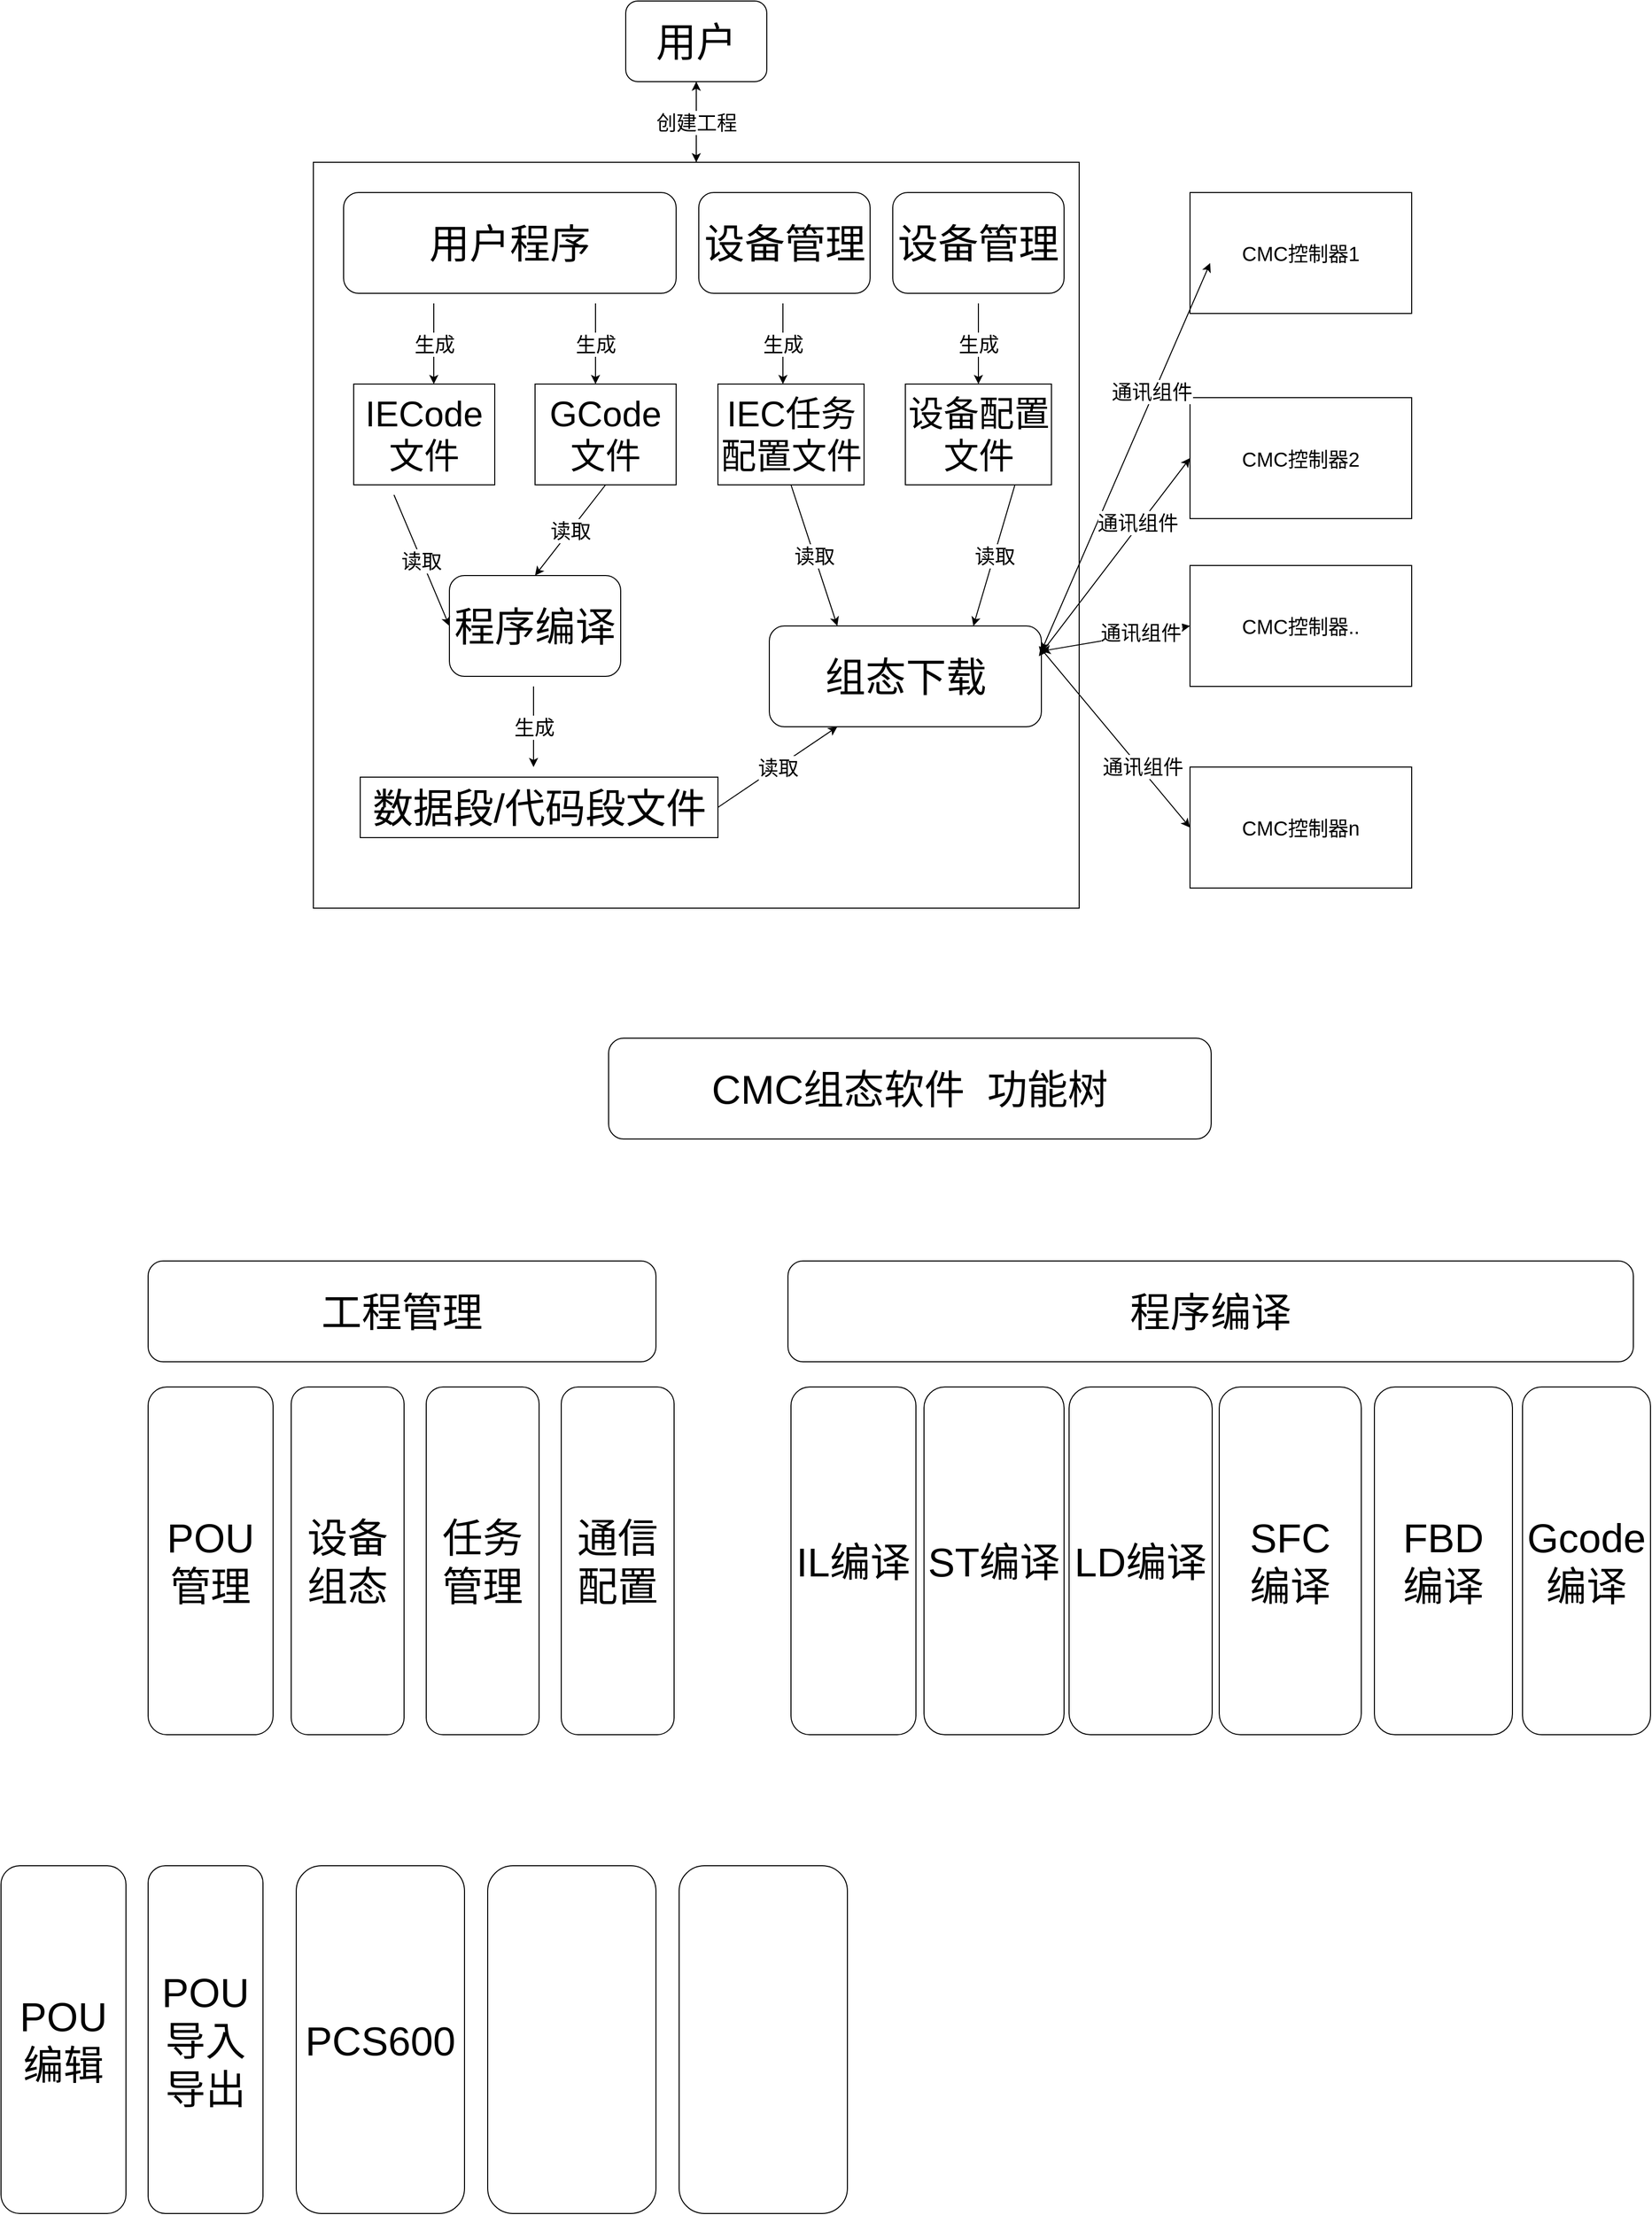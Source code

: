 <mxfile version="12.2.3" type="github" pages="1">
  <diagram id="8eFCHStxxwOZdWIUavua" name="Page-1">
    <mxGraphModel dx="1890" dy="2086" grid="1" gridSize="10" guides="1" tooltips="1" connect="1" arrows="1" fold="1" page="1" pageScale="1" pageWidth="827" pageHeight="1169" math="0" shadow="0">
      <root>
        <mxCell id="0"/>
        <mxCell id="1" parent="0"/>
        <mxCell id="lSWwNBWewVUf58__QeLn-1" value="&lt;font style=&quot;font-size: 40px&quot;&gt;用户&lt;/font&gt;" style="rounded=1;whiteSpace=wrap;html=1;" vertex="1" parent="1">
          <mxGeometry x="570" y="-1120" width="140" height="80" as="geometry"/>
        </mxCell>
        <mxCell id="lSWwNBWewVUf58__QeLn-21" value="" style="edgeStyle=orthogonalEdgeStyle;rounded=0;orthogonalLoop=1;jettySize=auto;html=1;" edge="1" parent="1" source="lSWwNBWewVUf58__QeLn-2">
          <mxGeometry relative="1" as="geometry">
            <mxPoint x="640" y="-1040" as="targetPoint"/>
          </mxGeometry>
        </mxCell>
        <mxCell id="lSWwNBWewVUf58__QeLn-2" value="" style="rounded=0;whiteSpace=wrap;html=1;" vertex="1" parent="1">
          <mxGeometry x="260" y="-960" width="760" height="740" as="geometry"/>
        </mxCell>
        <mxCell id="lSWwNBWewVUf58__QeLn-3" value="&lt;font style=&quot;font-size: 20px&quot;&gt;创建工程&lt;/font&gt;" style="endArrow=classic;html=1;exitX=0.5;exitY=1;exitDx=0;exitDy=0;" edge="1" parent="1" source="lSWwNBWewVUf58__QeLn-1" target="lSWwNBWewVUf58__QeLn-2">
          <mxGeometry width="50" height="50" relative="1" as="geometry">
            <mxPoint x="360" y="-280" as="sourcePoint"/>
            <mxPoint x="410" y="-330" as="targetPoint"/>
          </mxGeometry>
        </mxCell>
        <mxCell id="lSWwNBWewVUf58__QeLn-8" value="&lt;font style=&quot;font-size: 40px&quot;&gt;用户程序&lt;/font&gt;" style="rounded=1;whiteSpace=wrap;html=1;" vertex="1" parent="1">
          <mxGeometry x="290" y="-930" width="330" height="100" as="geometry"/>
        </mxCell>
        <mxCell id="lSWwNBWewVUf58__QeLn-11" value="&lt;div&gt;&lt;font style=&quot;font-size: 35px&quot;&gt;IECode&lt;/font&gt;&lt;/div&gt;&lt;div&gt;&lt;font style=&quot;font-size: 35px&quot;&gt;文件&lt;br&gt;&lt;/font&gt;&lt;/div&gt;" style="rounded=0;whiteSpace=wrap;html=1;" vertex="1" parent="1">
          <mxGeometry x="300" y="-740" width="140" height="100" as="geometry"/>
        </mxCell>
        <mxCell id="lSWwNBWewVUf58__QeLn-12" value="&lt;div&gt;&lt;font style=&quot;font-size: 35px&quot;&gt;GCode&lt;/font&gt;&lt;/div&gt;&lt;div&gt;&lt;font style=&quot;font-size: 35px&quot;&gt;文件&lt;br&gt;&lt;/font&gt;&lt;/div&gt;" style="rounded=0;whiteSpace=wrap;html=1;" vertex="1" parent="1">
          <mxGeometry x="480" y="-740" width="140" height="100" as="geometry"/>
        </mxCell>
        <mxCell id="lSWwNBWewVUf58__QeLn-14" value="&lt;font style=&quot;font-size: 40px&quot;&gt;设备管理&lt;/font&gt;" style="rounded=1;whiteSpace=wrap;html=1;" vertex="1" parent="1">
          <mxGeometry x="835" y="-930" width="170" height="100" as="geometry"/>
        </mxCell>
        <mxCell id="lSWwNBWewVUf58__QeLn-15" value="&lt;div&gt;&lt;font style=&quot;font-size: 35px&quot;&gt;设备配置&lt;/font&gt;&lt;/div&gt;&lt;div&gt;&lt;font style=&quot;font-size: 35px&quot;&gt;文件&lt;br&gt;&lt;/font&gt;&lt;/div&gt;" style="rounded=0;whiteSpace=wrap;html=1;" vertex="1" parent="1">
          <mxGeometry x="847.5" y="-740" width="145" height="100" as="geometry"/>
        </mxCell>
        <mxCell id="lSWwNBWewVUf58__QeLn-16" value="&lt;font style=&quot;font-size: 40px&quot;&gt;设备管理&lt;/font&gt;" style="rounded=1;whiteSpace=wrap;html=1;" vertex="1" parent="1">
          <mxGeometry x="642.5" y="-930" width="170" height="100" as="geometry"/>
        </mxCell>
        <mxCell id="lSWwNBWewVUf58__QeLn-17" value="&lt;div&gt;&lt;font style=&quot;font-size: 35px&quot;&gt;IEC任务&lt;/font&gt;&lt;/div&gt;&lt;div&gt;&lt;font style=&quot;font-size: 35px&quot;&gt;配置文件&lt;br&gt;&lt;/font&gt;&lt;/div&gt;" style="rounded=0;whiteSpace=wrap;html=1;" vertex="1" parent="1">
          <mxGeometry x="661.5" y="-740" width="145" height="100" as="geometry"/>
        </mxCell>
        <mxCell id="lSWwNBWewVUf58__QeLn-19" value="&lt;font style=&quot;font-size: 40px&quot;&gt;程序编译&lt;/font&gt;" style="rounded=1;whiteSpace=wrap;html=1;" vertex="1" parent="1">
          <mxGeometry x="395" y="-550" width="170" height="100" as="geometry"/>
        </mxCell>
        <mxCell id="lSWwNBWewVUf58__QeLn-22" value="生成" style="endArrow=classic;html=1;exitX=0.5;exitY=1;exitDx=0;exitDy=0;fontSize=20;" edge="1" parent="1">
          <mxGeometry width="50" height="50" relative="1" as="geometry">
            <mxPoint x="379.5" y="-820" as="sourcePoint"/>
            <mxPoint x="379.5" y="-740" as="targetPoint"/>
          </mxGeometry>
        </mxCell>
        <mxCell id="lSWwNBWewVUf58__QeLn-25" value="生成" style="endArrow=classic;html=1;exitX=0.5;exitY=1;exitDx=0;exitDy=0;fontSize=20;" edge="1" parent="1">
          <mxGeometry width="50" height="50" relative="1" as="geometry">
            <mxPoint x="540" y="-820" as="sourcePoint"/>
            <mxPoint x="540" y="-740" as="targetPoint"/>
          </mxGeometry>
        </mxCell>
        <mxCell id="lSWwNBWewVUf58__QeLn-26" value="生成" style="endArrow=classic;html=1;exitX=0.5;exitY=1;exitDx=0;exitDy=0;fontSize=20;" edge="1" parent="1">
          <mxGeometry width="50" height="50" relative="1" as="geometry">
            <mxPoint x="726" y="-820" as="sourcePoint"/>
            <mxPoint x="726" y="-740" as="targetPoint"/>
          </mxGeometry>
        </mxCell>
        <mxCell id="lSWwNBWewVUf58__QeLn-27" value="生成" style="endArrow=classic;html=1;exitX=0.5;exitY=1;exitDx=0;exitDy=0;fontSize=20;" edge="1" parent="1">
          <mxGeometry width="50" height="50" relative="1" as="geometry">
            <mxPoint x="920" y="-820" as="sourcePoint"/>
            <mxPoint x="920" y="-740" as="targetPoint"/>
          </mxGeometry>
        </mxCell>
        <mxCell id="lSWwNBWewVUf58__QeLn-28" value="读取" style="endArrow=classic;html=1;exitX=0.5;exitY=1;exitDx=0;exitDy=0;fontSize=20;entryX=0;entryY=0.5;entryDx=0;entryDy=0;" edge="1" parent="1" target="lSWwNBWewVUf58__QeLn-19">
          <mxGeometry width="50" height="50" relative="1" as="geometry">
            <mxPoint x="340" y="-630" as="sourcePoint"/>
            <mxPoint x="340" y="-550" as="targetPoint"/>
          </mxGeometry>
        </mxCell>
        <mxCell id="lSWwNBWewVUf58__QeLn-30" value="读取" style="endArrow=classic;html=1;exitX=0.5;exitY=1;exitDx=0;exitDy=0;fontSize=20;entryX=0.5;entryY=0;entryDx=0;entryDy=0;" edge="1" parent="1" target="lSWwNBWewVUf58__QeLn-19">
          <mxGeometry width="50" height="50" relative="1" as="geometry">
            <mxPoint x="550.0" y="-640" as="sourcePoint"/>
            <mxPoint x="610.0" y="-540" as="targetPoint"/>
          </mxGeometry>
        </mxCell>
        <mxCell id="lSWwNBWewVUf58__QeLn-31" value="生成" style="endArrow=classic;html=1;exitX=0.5;exitY=1;exitDx=0;exitDy=0;fontSize=20;" edge="1" parent="1">
          <mxGeometry width="50" height="50" relative="1" as="geometry">
            <mxPoint x="478.5" y="-440" as="sourcePoint"/>
            <mxPoint x="478.5" y="-360" as="targetPoint"/>
          </mxGeometry>
        </mxCell>
        <mxCell id="lSWwNBWewVUf58__QeLn-34" value="&lt;font style=&quot;font-size: 40px&quot;&gt;组态下载&lt;/font&gt;" style="rounded=1;whiteSpace=wrap;html=1;" vertex="1" parent="1">
          <mxGeometry x="712.5" y="-500" width="270" height="100" as="geometry"/>
        </mxCell>
        <mxCell id="lSWwNBWewVUf58__QeLn-35" value="&lt;font style=&quot;font-size: 40px&quot;&gt;数据段/代码段文件&lt;/font&gt;" style="rounded=0;whiteSpace=wrap;html=1;fontSize=20;" vertex="1" parent="1">
          <mxGeometry x="306.5" y="-350" width="355" height="60" as="geometry"/>
        </mxCell>
        <mxCell id="lSWwNBWewVUf58__QeLn-36" value="读取" style="endArrow=classic;html=1;exitX=0.5;exitY=1;exitDx=0;exitDy=0;fontSize=20;entryX=0.25;entryY=1;entryDx=0;entryDy=0;" edge="1" parent="1" target="lSWwNBWewVUf58__QeLn-34">
          <mxGeometry width="50" height="50" relative="1" as="geometry">
            <mxPoint x="661.5" y="-320" as="sourcePoint"/>
            <mxPoint x="716.5" y="-190" as="targetPoint"/>
          </mxGeometry>
        </mxCell>
        <mxCell id="lSWwNBWewVUf58__QeLn-37" value="读取" style="endArrow=classic;html=1;exitX=0.5;exitY=1;exitDx=0;exitDy=0;fontSize=20;entryX=0.25;entryY=0;entryDx=0;entryDy=0;" edge="1" parent="1" source="lSWwNBWewVUf58__QeLn-17" target="lSWwNBWewVUf58__QeLn-34">
          <mxGeometry width="50" height="50" relative="1" as="geometry">
            <mxPoint x="694" y="-540" as="sourcePoint"/>
            <mxPoint x="812.5" y="-620" as="targetPoint"/>
          </mxGeometry>
        </mxCell>
        <mxCell id="lSWwNBWewVUf58__QeLn-38" value="读取" style="endArrow=classic;html=1;exitX=0.75;exitY=1;exitDx=0;exitDy=0;fontSize=20;entryX=0.75;entryY=0;entryDx=0;entryDy=0;" edge="1" parent="1" source="lSWwNBWewVUf58__QeLn-15" target="lSWwNBWewVUf58__QeLn-34">
          <mxGeometry width="50" height="50" relative="1" as="geometry">
            <mxPoint x="744" y="-630.0" as="sourcePoint"/>
            <mxPoint x="790" y="-490" as="targetPoint"/>
          </mxGeometry>
        </mxCell>
        <mxCell id="lSWwNBWewVUf58__QeLn-39" value="CMC控制器1" style="rounded=0;whiteSpace=wrap;html=1;fontSize=20;" vertex="1" parent="1">
          <mxGeometry x="1130" y="-930" width="220" height="120" as="geometry"/>
        </mxCell>
        <mxCell id="lSWwNBWewVUf58__QeLn-42" value="CMC控制器2" style="rounded=0;whiteSpace=wrap;html=1;fontSize=20;" vertex="1" parent="1">
          <mxGeometry x="1130" y="-726.5" width="220" height="120" as="geometry"/>
        </mxCell>
        <mxCell id="lSWwNBWewVUf58__QeLn-43" value="CMC控制器.." style="rounded=0;whiteSpace=wrap;html=1;fontSize=20;" vertex="1" parent="1">
          <mxGeometry x="1130" y="-560" width="220" height="120" as="geometry"/>
        </mxCell>
        <mxCell id="lSWwNBWewVUf58__QeLn-45" value="CMC控制器n" style="rounded=0;whiteSpace=wrap;html=1;fontSize=20;" vertex="1" parent="1">
          <mxGeometry x="1130" y="-360" width="220" height="120" as="geometry"/>
        </mxCell>
        <mxCell id="lSWwNBWewVUf58__QeLn-46" value="" style="endArrow=classic;startArrow=classic;html=1;fontSize=20;exitX=1;exitY=0.25;exitDx=0;exitDy=0;" edge="1" parent="1" source="lSWwNBWewVUf58__QeLn-34">
          <mxGeometry width="50" height="50" relative="1" as="geometry">
            <mxPoint x="1100" y="-810" as="sourcePoint"/>
            <mxPoint x="1150" y="-860" as="targetPoint"/>
          </mxGeometry>
        </mxCell>
        <mxCell id="lSWwNBWewVUf58__QeLn-47" value="通讯组件" style="text;html=1;resizable=0;points=[];align=center;verticalAlign=middle;labelBackgroundColor=#ffffff;fontSize=20;" vertex="1" connectable="0" parent="lSWwNBWewVUf58__QeLn-46">
          <mxGeometry x="0.335" y="3" relative="1" as="geometry">
            <mxPoint as="offset"/>
          </mxGeometry>
        </mxCell>
        <mxCell id="lSWwNBWewVUf58__QeLn-48" value="" style="endArrow=classic;startArrow=classic;html=1;fontSize=20;entryX=0;entryY=0.5;entryDx=0;entryDy=0;" edge="1" parent="1" target="lSWwNBWewVUf58__QeLn-42">
          <mxGeometry width="50" height="50" relative="1" as="geometry">
            <mxPoint x="980" y="-470" as="sourcePoint"/>
            <mxPoint x="1160" y="-850" as="targetPoint"/>
          </mxGeometry>
        </mxCell>
        <mxCell id="lSWwNBWewVUf58__QeLn-49" value="通讯组件" style="text;html=1;resizable=0;points=[];align=center;verticalAlign=middle;labelBackgroundColor=#ffffff;fontSize=20;" vertex="1" connectable="0" parent="lSWwNBWewVUf58__QeLn-48">
          <mxGeometry x="0.335" y="3" relative="1" as="geometry">
            <mxPoint as="offset"/>
          </mxGeometry>
        </mxCell>
        <mxCell id="lSWwNBWewVUf58__QeLn-52" value="" style="endArrow=classic;startArrow=classic;html=1;fontSize=20;entryX=0;entryY=0.5;entryDx=0;entryDy=0;exitX=1;exitY=0.25;exitDx=0;exitDy=0;" edge="1" parent="1" source="lSWwNBWewVUf58__QeLn-34" target="lSWwNBWewVUf58__QeLn-43">
          <mxGeometry width="50" height="50" relative="1" as="geometry">
            <mxPoint x="990" y="-460" as="sourcePoint"/>
            <mxPoint x="1140" y="-656.5" as="targetPoint"/>
          </mxGeometry>
        </mxCell>
        <mxCell id="lSWwNBWewVUf58__QeLn-53" value="通讯组件" style="text;html=1;resizable=0;points=[];align=center;verticalAlign=middle;labelBackgroundColor=#ffffff;fontSize=20;" vertex="1" connectable="0" parent="lSWwNBWewVUf58__QeLn-52">
          <mxGeometry x="0.335" y="3" relative="1" as="geometry">
            <mxPoint as="offset"/>
          </mxGeometry>
        </mxCell>
        <mxCell id="lSWwNBWewVUf58__QeLn-55" value="" style="endArrow=classic;startArrow=classic;html=1;fontSize=20;entryX=0;entryY=0.5;entryDx=0;entryDy=0;" edge="1" parent="1" target="lSWwNBWewVUf58__QeLn-45">
          <mxGeometry width="50" height="50" relative="1" as="geometry">
            <mxPoint x="980" y="-480" as="sourcePoint"/>
            <mxPoint x="1140" y="-490" as="targetPoint"/>
          </mxGeometry>
        </mxCell>
        <mxCell id="lSWwNBWewVUf58__QeLn-56" value="通讯组件" style="text;html=1;resizable=0;points=[];align=center;verticalAlign=middle;labelBackgroundColor=#ffffff;fontSize=20;" vertex="1" connectable="0" parent="lSWwNBWewVUf58__QeLn-55">
          <mxGeometry x="0.335" y="3" relative="1" as="geometry">
            <mxPoint as="offset"/>
          </mxGeometry>
        </mxCell>
        <mxCell id="lSWwNBWewVUf58__QeLn-58" value="&lt;font style=&quot;font-size: 40px&quot;&gt;工程管理&lt;/font&gt;" style="rounded=1;whiteSpace=wrap;html=1;" vertex="1" parent="1">
          <mxGeometry x="96" y="130" width="504" height="100" as="geometry"/>
        </mxCell>
        <mxCell id="lSWwNBWewVUf58__QeLn-59" value="&lt;font style=&quot;font-size: 40px&quot;&gt;CMC组态软件&amp;nbsp; 功能树&lt;/font&gt;" style="rounded=1;whiteSpace=wrap;html=1;" vertex="1" parent="1">
          <mxGeometry x="553" y="-91" width="598" height="100" as="geometry"/>
        </mxCell>
        <mxCell id="lSWwNBWewVUf58__QeLn-60" value="&lt;p&gt;&lt;font style=&quot;font-size: 40px&quot; face=&quot;Helvetica&quot;&gt;POU管理&lt;/font&gt;&lt;/p&gt;" style="rounded=1;whiteSpace=wrap;textDirection=ltr;html=1;" vertex="1" parent="1">
          <mxGeometry x="96" y="255" width="124" height="345" as="geometry"/>
        </mxCell>
        <mxCell id="lSWwNBWewVUf58__QeLn-63" value="&lt;font style=&quot;font-size: 40px&quot;&gt;设备组态&lt;/font&gt;" style="rounded=1;whiteSpace=wrap;textDirection=ltr;html=1;" vertex="1" parent="1">
          <mxGeometry x="238" y="255" width="112" height="345" as="geometry"/>
        </mxCell>
        <mxCell id="lSWwNBWewVUf58__QeLn-64" value="&lt;p style=&quot;font-size: 40px&quot;&gt;任务管理&lt;/p&gt;" style="rounded=1;whiteSpace=wrap;textDirection=ltr;html=1;" vertex="1" parent="1">
          <mxGeometry x="372" y="255" width="112" height="345" as="geometry"/>
        </mxCell>
        <mxCell id="lSWwNBWewVUf58__QeLn-65" value="&lt;font style=&quot;font-size: 40px&quot;&gt;通信配置&lt;/font&gt;" style="rounded=1;whiteSpace=wrap;textDirection=ltr;html=1;" vertex="1" parent="1">
          <mxGeometry x="506" y="255" width="112" height="345" as="geometry"/>
        </mxCell>
        <mxCell id="lSWwNBWewVUf58__QeLn-66" value="&lt;p&gt;&lt;font style=&quot;font-size: 40px&quot; face=&quot;Helvetica&quot;&gt;POU编辑&lt;/font&gt;&lt;/p&gt;" style="rounded=1;whiteSpace=wrap;textDirection=ltr;html=1;" vertex="1" parent="1">
          <mxGeometry x="-50" y="730" width="124" height="345" as="geometry"/>
        </mxCell>
        <mxCell id="lSWwNBWewVUf58__QeLn-67" value="&lt;p&gt;&lt;font style=&quot;font-size: 40px&quot; face=&quot;Helvetica&quot;&gt;POU导入导出&lt;/font&gt;&lt;/p&gt;" style="rounded=1;whiteSpace=wrap;textDirection=ltr;html=1;" vertex="1" parent="1">
          <mxGeometry x="96" y="730" width="114" height="345" as="geometry"/>
        </mxCell>
        <mxCell id="lSWwNBWewVUf58__QeLn-68" value="&lt;font style=&quot;font-size: 40px&quot;&gt;PCS600&lt;/font&gt;" style="rounded=1;whiteSpace=wrap;textDirection=ltr;html=1;" vertex="1" parent="1">
          <mxGeometry x="243" y="730" width="167" height="345" as="geometry"/>
        </mxCell>
        <mxCell id="lSWwNBWewVUf58__QeLn-69" value="" style="rounded=1;whiteSpace=wrap;textDirection=ltr;html=1;" vertex="1" parent="1">
          <mxGeometry x="433" y="730" width="167" height="345" as="geometry"/>
        </mxCell>
        <mxCell id="lSWwNBWewVUf58__QeLn-70" value="" style="rounded=1;whiteSpace=wrap;textDirection=ltr;html=1;" vertex="1" parent="1">
          <mxGeometry x="623" y="730" width="167" height="345" as="geometry"/>
        </mxCell>
        <mxCell id="lSWwNBWewVUf58__QeLn-71" value="&lt;font style=&quot;font-size: 40px&quot;&gt;程序编译&lt;/font&gt;" style="rounded=1;whiteSpace=wrap;html=1;" vertex="1" parent="1">
          <mxGeometry x="731" y="130" width="839" height="100" as="geometry"/>
        </mxCell>
        <mxCell id="lSWwNBWewVUf58__QeLn-72" value="&lt;font style=&quot;font-size: 40px&quot;&gt;IL编译&lt;/font&gt;" style="rounded=1;whiteSpace=wrap;textDirection=ltr;html=1;" vertex="1" parent="1">
          <mxGeometry x="734" y="255" width="124" height="345" as="geometry"/>
        </mxCell>
        <mxCell id="lSWwNBWewVUf58__QeLn-73" value="&lt;font style=&quot;font-size: 40px&quot;&gt;ST编译&lt;/font&gt;" style="rounded=1;whiteSpace=wrap;textDirection=ltr;html=1;" vertex="1" parent="1">
          <mxGeometry x="866" y="255" width="139" height="345" as="geometry"/>
        </mxCell>
        <mxCell id="lSWwNBWewVUf58__QeLn-74" value="&lt;font style=&quot;font-size: 40px&quot;&gt;LD编译&lt;/font&gt;" style="rounded=1;whiteSpace=wrap;textDirection=ltr;html=1;" vertex="1" parent="1">
          <mxGeometry x="1010" y="255" width="142" height="345" as="geometry"/>
        </mxCell>
        <mxCell id="lSWwNBWewVUf58__QeLn-75" value="&lt;div&gt;&lt;font style=&quot;font-size: 40px&quot;&gt;SFC&lt;/font&gt;&lt;/div&gt;&lt;div&gt;&lt;font style=&quot;font-size: 40px&quot;&gt;编译&lt;/font&gt;&lt;/div&gt;" style="rounded=1;whiteSpace=wrap;textDirection=ltr;html=1;" vertex="1" parent="1">
          <mxGeometry x="1159" y="255" width="141" height="345" as="geometry"/>
        </mxCell>
        <mxCell id="lSWwNBWewVUf58__QeLn-76" value="&lt;div&gt;&lt;font style=&quot;font-size: 40px&quot;&gt;FBD&lt;/font&gt;&lt;font style=&quot;font-size: 40px&quot;&gt;&lt;br&gt;&lt;/font&gt;&lt;/div&gt;&lt;div&gt;&lt;font style=&quot;font-size: 40px&quot;&gt;编译&lt;/font&gt;&lt;/div&gt;" style="rounded=1;whiteSpace=wrap;textDirection=ltr;html=1;" vertex="1" parent="1">
          <mxGeometry x="1313" y="255" width="137" height="345" as="geometry"/>
        </mxCell>
        <mxCell id="lSWwNBWewVUf58__QeLn-77" value="&lt;font style=&quot;font-size: 40px&quot;&gt;Gcode编译&lt;/font&gt;" style="rounded=1;whiteSpace=wrap;textDirection=ltr;html=1;" vertex="1" parent="1">
          <mxGeometry x="1460" y="255" width="127" height="345" as="geometry"/>
        </mxCell>
      </root>
    </mxGraphModel>
  </diagram>
</mxfile>
